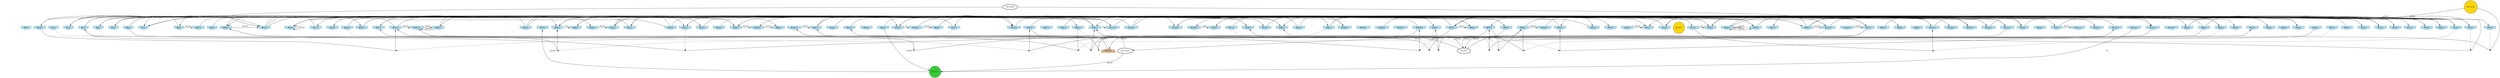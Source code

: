 digraph G {
node[shape = circle]
rankInputs [style = invisible]
rankOutputs [style = invisible]
rankInputs -> rankOutputs [color=invis]
0 [label="#0:1", style = filled, shape = invhouse, color=lightblue]
1 [label="#1:1", style = filled, shape = invhouse, color=lightblue]
2 [label="#2:1", style = filled, shape = invhouse, color=lightblue]
3 [label="#3:1", style = filled, shape = invhouse, color=lightblue]
4 [label="#4:1", style = filled, shape = invhouse, color=lightblue]
5 [label="#5:1", style = filled, shape = invhouse, color=lightblue]
6 [label="#6:1", style = filled, shape = invhouse, color=lightblue]
7 [label="#7:1", style = filled, shape = invhouse, color=lightblue]
8 [label="#8:1", style = filled, shape = invhouse, color=lightblue]
9 [label="#9:1", style = filled, shape = invhouse, color=lightblue]
10 [label="#10:1", style = filled, shape = invhouse, color=lightblue]
11 [label="#11:1", style = filled, shape = invhouse, color=lightblue]
12 [label="#12:1", style = filled, shape = invhouse, color=lightblue]
13 [label="#13:1", style = filled, shape = invhouse, color=lightblue]
14 [label="#14:1", style = filled, shape = invhouse, color=lightblue]
15 [label="#15:1", style = filled, shape = invhouse, color=lightblue]
16 [label="#16:1", style = filled, shape = invhouse, color=lightblue]
17 [label="#17:1", style = filled, shape = invhouse, color=lightblue]
18 [label="#18:1", style = filled, shape = invhouse, color=lightblue]
19 [label="#19:1", style = filled, shape = invhouse, color=lightblue]
20 [label="#20:1", style = filled, shape = invhouse, color=lightblue]
21 [label="#21:1", style = filled, shape = invhouse, color=lightblue]
22 [label="#22:1", style = filled, shape = invhouse, color=lightblue]
23 [label="#23:1", style = filled, shape = invhouse, color=lightblue]
24 [label="#24:1", style = filled, shape = invhouse, color=lightblue]
25 [label="#25:1", style = filled, shape = invhouse, color=lightblue]
26 [label="#26:1", style = filled, shape = invhouse, color=lightblue]
27 [label="#27:1", style = filled, shape = invhouse, color=lightblue]
28 [label="#28:1", style = filled, shape = invhouse, color=lightblue]
29 [label="#29:1", style = filled, shape = invhouse, color=lightblue]
30 [label="#30:1", style = filled, shape = invhouse, color=lightblue]
31 [label="#31:1", style = filled, shape = invhouse, color=lightblue]
32 [label="#32:1", style = filled, shape = invhouse, color=lightblue]
33 [label="#33:1", style = filled, shape = invhouse, color=lightblue]
34 [label="#34:1", style = filled, shape = invhouse, color=lightblue]
35 [label="#35:1", style = filled, shape = invhouse, color=lightblue]
36 [label="#36:1", style = filled, shape = invhouse, color=lightblue]
37 [label="#37:1", style = filled, shape = invhouse, color=lightblue]
38 [label="#38:1", style = filled, shape = invhouse, color=lightblue]
39 [label="#39:1", style = filled, shape = invhouse, color=lightblue]
40 [label="#40:1", style = filled, shape = invhouse, color=lightblue]
41 [label="#41:1", style = filled, shape = invhouse, color=lightblue]
42 [label="#42:1", style = filled, shape = invhouse, color=lightblue]
43 [label="#43:1", style = filled, shape = invhouse, color=lightblue]
44 [label="#44:1", style = filled, shape = invhouse, color=lightblue]
45 [label="#45:1", style = filled, shape = invhouse, color=lightblue]
46 [label="#46:1", style = filled, shape = invhouse, color=lightblue]
47 [label="#47:1", style = filled, shape = invhouse, color=lightblue]
48 [label="#48:1", style = filled, shape = invhouse, color=lightblue]
49 [label="#49:1", style = filled, shape = invhouse, color=lightblue]
50 [label="#50:1", style = filled, shape = invhouse, color=lightblue]
51 [label="#51:1", style = filled, shape = invhouse, color=lightblue]
52 [label="#52:1", style = filled, shape = invhouse, color=lightblue]
53 [label="#53:1", style = filled, shape = invhouse, color=lightblue]
54 [label="#54:1", style = filled, shape = invhouse, color=lightblue]
55 [label="#55:1", style = filled, shape = invhouse, color=lightblue]
56 [label="#56:1", style = filled, shape = invhouse, color=lightblue]
57 [label="#57:1", style = filled, shape = invhouse, color=lightblue]
58 [label="#58:1", style = filled, shape = invhouse, color=lightblue]
59 [label="#59:1", style = filled, shape = invhouse, color=lightblue]
60 [label="#60:1", style = filled, shape = invhouse, color=lightblue]
61 [label="#61:1", style = filled, shape = invhouse, color=lightblue]
62 [label="#62:1", style = filled, shape = invhouse, color=lightblue]
63 [label="#63:1", style = filled, shape = invhouse, color=lightblue]
64 [label="#64:1", style = filled, shape = invhouse, color=lightblue]
65 [label="#65:1", style = filled, shape = invhouse, color=lightblue]
66 [label="#66:1", style = filled, shape = invhouse, color=lightblue]
67 [label="#67:1", style = filled, shape = invhouse, color=lightblue]
68 [label="#68:1", style = filled, shape = invhouse, color=lightblue]
69 [label="#69:1", style = filled, shape = invhouse, color=lightblue]
70 [label="#70:1", style = filled, shape = invhouse, color=lightblue]
71 [label="#71:1", style = filled, shape = invhouse, color=lightblue]
72 [label="#72:1", style = filled, shape = invhouse, color=lightblue]
73 [label="#73:1", style = filled, shape = invhouse, color=lightblue]
74 [label="#74:1", style = filled, shape = invhouse, color=lightblue]
75 [label="#75:1", style = filled, shape = invhouse, color=lightblue]
76 [label="#76:1", style = filled, shape = invhouse, color=lightblue]
77 [label="#77:1", style = filled, shape = invhouse, color=lightblue]
78 [label="#78:1", style = filled, shape = invhouse, color=lightblue]
79 [label="#79:1", style = filled, shape = invhouse, color=lightblue]
80 [label="#80:1", style = filled, shape = invhouse, color=lightblue]
81 [label="#81:1", style = filled, shape = invhouse, color=lightblue]
82 [label="#82:1", style = filled, shape = invhouse, color=lightblue]
83 [label="#83:1", style = filled, shape = invhouse, color=lightblue]
84 [label="#84:1", style = filled, shape = invhouse, color=lightblue]
85 [label="#85:1", style = filled, shape = invhouse, color=lightblue]
86 [label="#86:1", style = filled, shape = invhouse, color=lightblue]
87 [label="#87:1", style = filled, shape = invhouse, color=lightblue]
88 [label="#88:1", style = filled, shape = invhouse, color=lightblue]
89 [label="#89:1", style = filled, shape = invhouse, color=lightblue]
90 [label="#90:1", style = filled, shape = invhouse, color=lightblue]
91 [label="#91:1", style = filled, shape = invhouse, color=lightblue]
92 [label="#92:1", style = filled, shape = invhouse, color=lightblue]
93 [label="#93:1", style = filled, shape = invhouse, color=lightblue]
94 [label="#94:1", style = filled, shape = invhouse, color=lightblue]
95 [label="#95:1", style = filled, shape = invhouse, color=lightblue]
96 [label="#96:1", style = filled, shape = invhouse, color=lightblue]
97 [label="#97:1", style = filled, shape = invhouse, color=lightblue]
98 [label="#98:1", style = filled, shape = invhouse, color=lightblue]
99 [label="#99:1", style = filled, shape = invhouse, color=lightblue]
100 [label="#100:1", style = filled, shape = invhouse, color=lightblue]
101 [label="#101:1", style = filled, shape = invhouse, color=lightblue]
102 [label="#102:1", style = filled, shape = invhouse, color=lightblue]
103 [label="#103:1", style = filled, shape = invhouse, color=lightblue]
104 [label="#104:1", style = filled, shape = invhouse, color=lightblue]
105 [label="#105:1", style = filled, shape = invhouse, color=lightblue]
106 [label="#106:1", style = filled, shape = invhouse, color=lightblue]
107 [label="#107:1", style = filled, shape = invhouse, color=lightblue]
108 [label="#108:1", style = filled, shape = invhouse, color=lightblue]
109 [label="#109:1", style = filled, shape = invhouse, color=lightblue]
110 [label="#110:1", style = filled, shape = invhouse, color=lightblue]
111 [label="#111:1", style = filled, shape = invhouse, color=lightblue]
112 [label="#112:1", style = filled, shape = invhouse, color=lightblue]
113 [label="#113:1", style = filled, shape = invhouse, color=lightblue]
114 [label="#114:1", style = filled, shape = invhouse, color=lightblue]
115 [label="#115:1", style = filled, shape = invhouse, color=lightblue]
116 [label="#116:1", style = filled, shape = invhouse, color=lightblue]
117 [label="#117:1", style = filled, shape = invhouse, color=lightblue]
118 [label="#118:1", style = filled, shape = invhouse, color=lightblue]
119 [label="#119:1", style = filled, shape = invhouse, color=lightblue]
120 [label="#120:1", style = filled, shape = invhouse, color=lightblue]
121 [label="#121:1", style = filled, shape = invhouse, color=lightblue]
122 [label="#122:1", style = filled, shape = invhouse, color=lightblue]
123 [label="#123:1", style = filled, shape = invhouse, color=lightblue]
124 [label="#124:1", style = filled, shape = invhouse, color=lightblue]
125 [label="#125:1", style = filled, shape = invhouse, color=lightblue]
126 [label="#126:1", style = filled, shape = invhouse, color=lightblue]
127 [label="#127:1", style = filled, shape = invhouse, color=lightblue]
128 [label="#128:1", style = filled, shape = house, color=tan]
129 [label="#129:7", shape = doubleoctagon]
130 [label="#130:49", shape = doubleoctagon]
131 [label="#131:49", style = filled, fillcolor = gold]
132 [label="#132:7", style = filled, fillcolor = gold]
133 [label="#133:7", style = filled, fillcolor=limegreen]
134 [label="#134:49", shape = doubleoctagon]
84 -> 28 [label = "65535"]
25 -> 111 [label = "65535"]
136 [shape = point]
1 -> 136 [style = dashed]
36 -> 136 [dir = none]
136 -> 87
137 [shape = point]
59 -> 137 [style = dashed]
130 -> 137 [dir = none]
137 -> 53
94 -> 69 [label = "65535"]
59 -> 39 [label = "65535"]
43 -> 75 [label = "65535"]
82 -> 115 [label = "65535"]
138 [shape = point]
63 -> 138 [style = dashed]
3 -> 138 [dir = none]
138 -> 66
69 -> 94 [label = "65535"]
102 -> 62 [label = "65535"]
39 -> 120 [label = "65535"]
63 -> 7 [label = "65535"]
82 -> 11 [label = "65535"]
52 -> 25 [label = "65535"]
118 -> 45 [label = "65535"]
87 -> 129 [label = "65535"]
121 -> 85 [label = "65535"]
110 -> 29 [label = "65535"]
102 -> 125 [label = "65535"]
47 -> 126 [label = "65535"]
29 -> 110 [label = "65535"]
68 -> 119 [label = "65535"]
22 -> 110 [label = "65535"]
20 -> 117 [label = "65535"]
32 -> 65 [label = "65535"]
139 [shape = point]
65 -> 139 [style = dashed]
115 -> 139 [dir = none]
139 -> 90
34 -> 21 [label = "65535"]
118 -> 13 [label = "65535"]
96 -> 11 [label = "65535"]
69 -> 35 [label = "65535"]
122 -> 67 [label = "65535"]
86 -> 41 [label = "65535"]
44 -> 100 [label = "65535"]
29 -> 104 [label = "65535"]
5 -> 50 [label = "65535"]
96 -> 123 [label = "65535"]
83 -> 72 [label = "65535"]
8 -> 47 [label = "65535"]
117 -> 7 [label = "65535"]
10 -> 98 [label = "65535"]
25 -> 83 [label = "65535"]
16 -> 16 [label = "65535"]
23 -> 74 [label = "65535"]
69 -> 69 [label = "65535"]
55 -> 133 [label = "65535"]
90 -> 66 [label = "65535"]
140 [shape = point]
46 -> 140 [style = dashed]
131 -> 140 [dir = none]
140 -> 80
39 -> 127 [label = "65535"]
48 -> 15 [label = "65535"]
128 -> 101 [label = "65535"]
74 -> 65 [label = "65535"]
15 -> 42 [label = "65535"]
50 -> 32 [label = "65535"]
117 -> 112 [label = "65535"]
141 [shape = point]
41 -> 141 [style = dashed]
6 -> 141 [dir = none]
141 -> 27
142 [shape = point]
82 -> 142 [style = dashed]
89 -> 142 [dir = none]
142 -> 21
5 -> 20 [label = "65535"]
96 -> 121 [label = "65535"]
71 -> 100 [label = "65535"]
88 -> 29 [label = "65535"]
56 -> 119 [label = "65535"]
143 [shape = point]
75 -> 143 [style = dashed]
13 -> 143 [dir = none]
143 -> 123
123 -> 68 [label = "65535"]
68 -> 121 [label = "65535"]
117 -> 8 [label = "65535"]
103 -> 88 [label = "65535"]
23 -> 95 [label = "16383"]
33 -> 18 [label = "65535"]
6 -> 79 [label = "65535"]
53 -> 103 [label = "16383"]
62 -> 71 [label = "4095"]
10 -> 78 [label = "65535"]
89 -> 91 [label = "16383"]
129 -> 22 [label = "65535"]
61 -> 67 [label = "65535"]
127 -> 16 [label = "65535"]
15 -> 60 [label = "65535"]
51 -> 67 [label = "65535"]
144 [shape = point]
85 -> 144 [style = dashed]
56 -> 144 [dir = none]
144 -> 108
134 -> 51 [label = "8191"]
89 -> 134 [label = "65535"]
16 -> 115 [label = "511"]
120 -> 76 [label = "2047"]
83 -> 59 [label = "65535"]
145 [shape = point]
10 -> 145 [style = dashed]
108 -> 145 [dir = none]
145 -> 65
21 -> 45 [label = "4095"]
146 [shape = point]
132 -> 146 [style = dashed]
19 -> 146 [dir = none]
146 -> 22
4 -> 14 [label = "65535"]
131 -> 12 [label = "65535"]
77 -> 124 [label = "65535"]
89 -> 109 [label = "65535"]
74 -> 44 [label = "4095"]
39 -> 86 [label = "65535"]
133 -> 31 [label = "65535"]
127 -> 87 [label = "511"]
94 -> 63 [label = "4095"]
12 -> 119 [label = "65535"]
2 -> 94 [label = "15"]
79 -> 82 [label = "1023"]
91 -> 17 [label = "63"]
114 -> 133 [label = "31"]
75 -> 48 [label = "65535"]
78 -> 33 [label = "65535"]
3 -> 35 [label = "63"]
100 -> 60 [label = "65535"]
66 -> 49 [label = "255"]
72 -> 90 [label = "511"]
42 -> 86 [label = "65535"]
17 -> 7 [label = "65535"]
9 -> 64 [label = "2047"]
80 -> 61 [label = "65535"]
58 -> 65 [label = "2047"]
147 [shape = point]
48 -> 147 [style = dashed]
84 -> 147 [dir = none]
147 -> 56
19 -> 15 [label = "65535"]
81 -> 104 [label = "127"]
22 -> 44 [label = "63"]
118 -> 5 [label = "255"]
123 -> 125 [label = "65535"]
148 [shape = point]
77 -> 148 [style = dashed]
67 -> 148 [dir = none]
148 -> 38
75 -> 80 [label = "127"]
108 -> 4 [label = "65535"]
76 -> 92 [label = "65535"]
30 -> 16 [label = "3"]
51 -> 68 [label = "63"]
149 [shape = point]
37 -> 149 [style = dashed]
64 -> 149 [dir = none]
149 -> 48
134 -> 133 [label = "65535"]
18 -> 26 [label = "65535"]
150 [shape = point]
121 -> 150 [style = dashed]
89 -> 150 [dir = none]
150 -> 78
129 -> 113 [label = "31"]
151 [shape = point]
64 -> 151 [style = dashed]
87 -> 151 [dir = none]
151 -> 89
6 -> 45 [label = "65535"]
152 [shape = point]
38 -> 152 [style = dashed]
88 -> 152 [dir = none]
152 -> 65
69 -> 121 [label = "65535"]
81 -> 76 [label = "65535"]
96 -> 14 [label = "65535"]
61 -> 102 [label = "15"]
55 -> 103 [label = "1"]
12 -> 44 [label = "1"]
2 -> 44 [label = "15"]
130 -> 15 [label = "15"]
8 -> 2 [label = "7"]
93 -> 11 [label = "65535"]
13 -> 68 [label = "63"]
33 -> 41 [label = "3"]
20 -> 85 [label = "7"]
34 -> 66 [label = "15"]
109 -> 96 [label = "65535"]
97 -> 45 [label = "3"]
84 -> 12 [label = "65535"]
94 -> 67 [label = "7"]
101 -> 51 [label = "65535"]
62 -> 72 [label = "1"]
49 -> 80 [label = "65535"]
127 -> 49 [label = "65535"]
32 -> 14 [label = "7"]
30 -> 46 [label = "65535"]
126 -> 23 [label = "65535"]
15 -> 73 [label = "31"]
127 -> 128 [label = "1"]
30 -> 66 [label = "1"]
129 -> 3 [label = "65535"]
70 -> 32 [label = "7"]
3 -> 126 [label = "65535"]
113 -> 48 [label = "1"]
153 [shape = point]
61 -> 153 [style = dashed]
39 -> 153 [dir = none]
153 -> 110
51 -> 94 [label = "3"]
106 -> 38 [label = "65535"]
65 -> 117 [label = "1"]
67 -> 129 [label = "65535"]
22 -> 5 [label = "65535"]
113 -> 19 [label = "65535"]
34 -> 61 [label = "1"]
{
	rank = same
	rankdir = TB
	rankInputs -> 0 -> 1 -> 2 -> 3 -> 4 -> 5 -> 6 -> 7 -> 8 -> 9 -> 10 -> 11 -> 12 -> 13 -> 14 -> 15 -> 16 -> 17 -> 18 -> 19 -> 20 -> 21 -> 22 -> 23 -> 24 -> 25 -> 26 -> 27 -> 28 -> 29 -> 30 -> 31 -> 32 -> 33 -> 34 -> 35 -> 36 -> 37 -> 38 -> 39 -> 40 -> 41 -> 42 -> 43 -> 44 -> 45 -> 46 -> 47 -> 48 -> 49 -> 50 -> 51 -> 52 -> 53 -> 54 -> 55 -> 56 -> 57 -> 58 -> 59 -> 60 -> 61 -> 62 -> 63 -> 64 -> 65 -> 66 -> 67 -> 68 -> 69 -> 70 -> 71 -> 72 -> 73 -> 74 -> 75 -> 76 -> 77 -> 78 -> 79 -> 80 -> 81 -> 82 -> 83 -> 84 -> 85 -> 86 -> 87 -> 88 -> 89 -> 90 -> 91 -> 92 -> 93 -> 94 -> 95 -> 96 -> 97 -> 98 -> 99 -> 100 -> 101 -> 102 -> 103 -> 104 -> 105 -> 106 -> 107 -> 108 -> 109 -> 110 -> 111 -> 112 -> 113 -> 114 -> 115 -> 116 -> 117 -> 118 -> 119 -> 120 -> 121 -> 122 -> 123 -> 124 -> 125 -> 126 -> 127 [style = invis]
}
{
	rank = same
	rankdir = TB
	rankOutputs -> 128 [style = invis]
}
}
